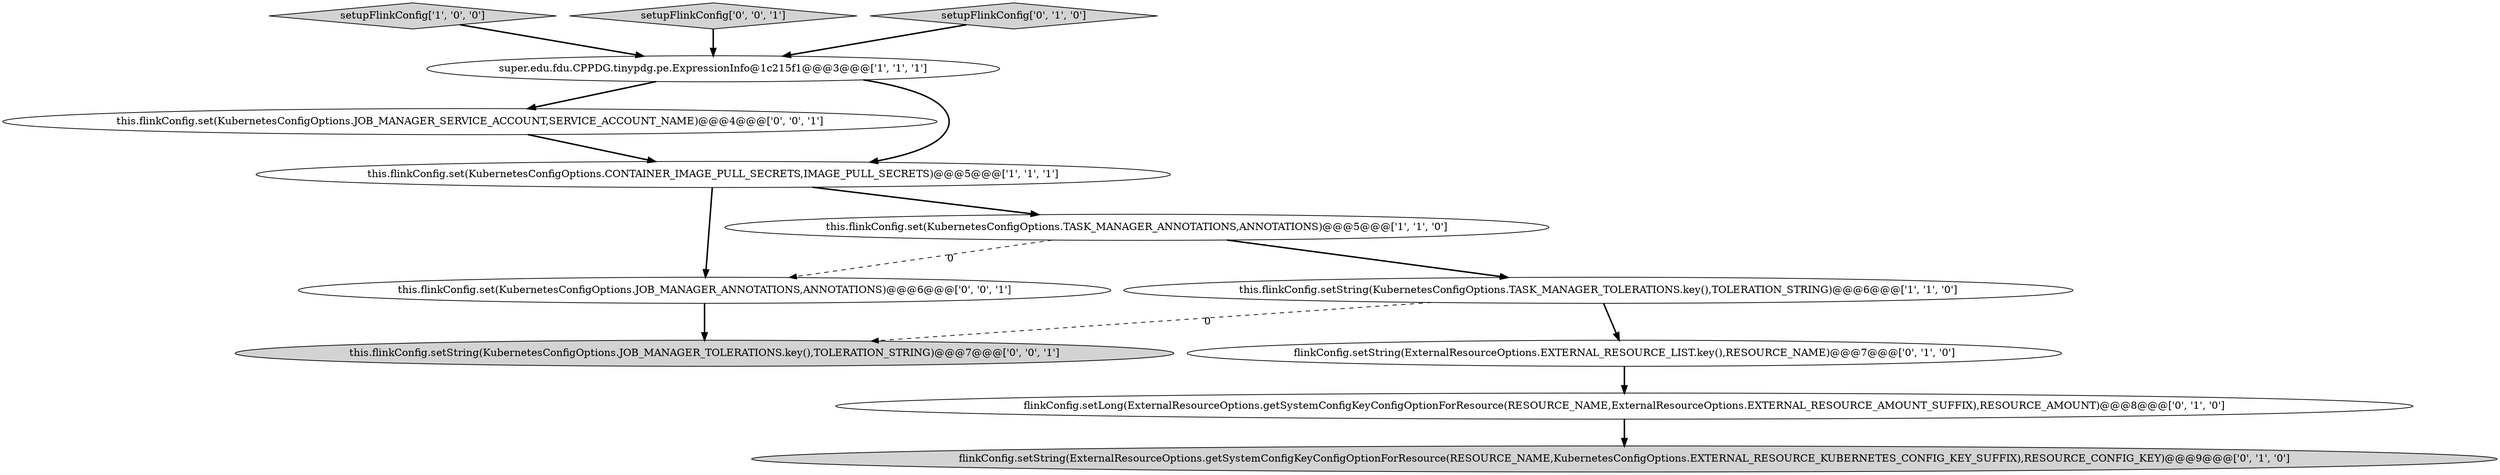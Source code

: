 digraph {
8 [style = filled, label = "flinkConfig.setLong(ExternalResourceOptions.getSystemConfigKeyConfigOptionForResource(RESOURCE_NAME,ExternalResourceOptions.EXTERNAL_RESOURCE_AMOUNT_SUFFIX),RESOURCE_AMOUNT)@@@8@@@['0', '1', '0']", fillcolor = white, shape = ellipse image = "AAA1AAABBB2BBB"];
0 [style = filled, label = "setupFlinkConfig['1', '0', '0']", fillcolor = lightgray, shape = diamond image = "AAA0AAABBB1BBB"];
12 [style = filled, label = "this.flinkConfig.set(KubernetesConfigOptions.JOB_MANAGER_ANNOTATIONS,ANNOTATIONS)@@@6@@@['0', '0', '1']", fillcolor = white, shape = ellipse image = "AAA0AAABBB3BBB"];
9 [style = filled, label = "setupFlinkConfig['0', '0', '1']", fillcolor = lightgray, shape = diamond image = "AAA0AAABBB3BBB"];
10 [style = filled, label = "this.flinkConfig.set(KubernetesConfigOptions.JOB_MANAGER_SERVICE_ACCOUNT,SERVICE_ACCOUNT_NAME)@@@4@@@['0', '0', '1']", fillcolor = white, shape = ellipse image = "AAA0AAABBB3BBB"];
7 [style = filled, label = "flinkConfig.setString(ExternalResourceOptions.EXTERNAL_RESOURCE_LIST.key(),RESOURCE_NAME)@@@7@@@['0', '1', '0']", fillcolor = white, shape = ellipse image = "AAA1AAABBB2BBB"];
3 [style = filled, label = "this.flinkConfig.set(KubernetesConfigOptions.TASK_MANAGER_ANNOTATIONS,ANNOTATIONS)@@@5@@@['1', '1', '0']", fillcolor = white, shape = ellipse image = "AAA0AAABBB1BBB"];
5 [style = filled, label = "flinkConfig.setString(ExternalResourceOptions.getSystemConfigKeyConfigOptionForResource(RESOURCE_NAME,KubernetesConfigOptions.EXTERNAL_RESOURCE_KUBERNETES_CONFIG_KEY_SUFFIX),RESOURCE_CONFIG_KEY)@@@9@@@['0', '1', '0']", fillcolor = lightgray, shape = ellipse image = "AAA1AAABBB2BBB"];
2 [style = filled, label = "super.edu.fdu.CPPDG.tinypdg.pe.ExpressionInfo@1c215f1@@@3@@@['1', '1', '1']", fillcolor = white, shape = ellipse image = "AAA0AAABBB1BBB"];
6 [style = filled, label = "setupFlinkConfig['0', '1', '0']", fillcolor = lightgray, shape = diamond image = "AAA0AAABBB2BBB"];
1 [style = filled, label = "this.flinkConfig.set(KubernetesConfigOptions.CONTAINER_IMAGE_PULL_SECRETS,IMAGE_PULL_SECRETS)@@@5@@@['1', '1', '1']", fillcolor = white, shape = ellipse image = "AAA0AAABBB1BBB"];
4 [style = filled, label = "this.flinkConfig.setString(KubernetesConfigOptions.TASK_MANAGER_TOLERATIONS.key(),TOLERATION_STRING)@@@6@@@['1', '1', '0']", fillcolor = white, shape = ellipse image = "AAA0AAABBB1BBB"];
11 [style = filled, label = "this.flinkConfig.setString(KubernetesConfigOptions.JOB_MANAGER_TOLERATIONS.key(),TOLERATION_STRING)@@@7@@@['0', '0', '1']", fillcolor = lightgray, shape = ellipse image = "AAA0AAABBB3BBB"];
10->1 [style = bold, label=""];
12->11 [style = bold, label=""];
9->2 [style = bold, label=""];
1->3 [style = bold, label=""];
4->11 [style = dashed, label="0"];
0->2 [style = bold, label=""];
7->8 [style = bold, label=""];
4->7 [style = bold, label=""];
2->10 [style = bold, label=""];
3->12 [style = dashed, label="0"];
8->5 [style = bold, label=""];
2->1 [style = bold, label=""];
3->4 [style = bold, label=""];
6->2 [style = bold, label=""];
1->12 [style = bold, label=""];
}
